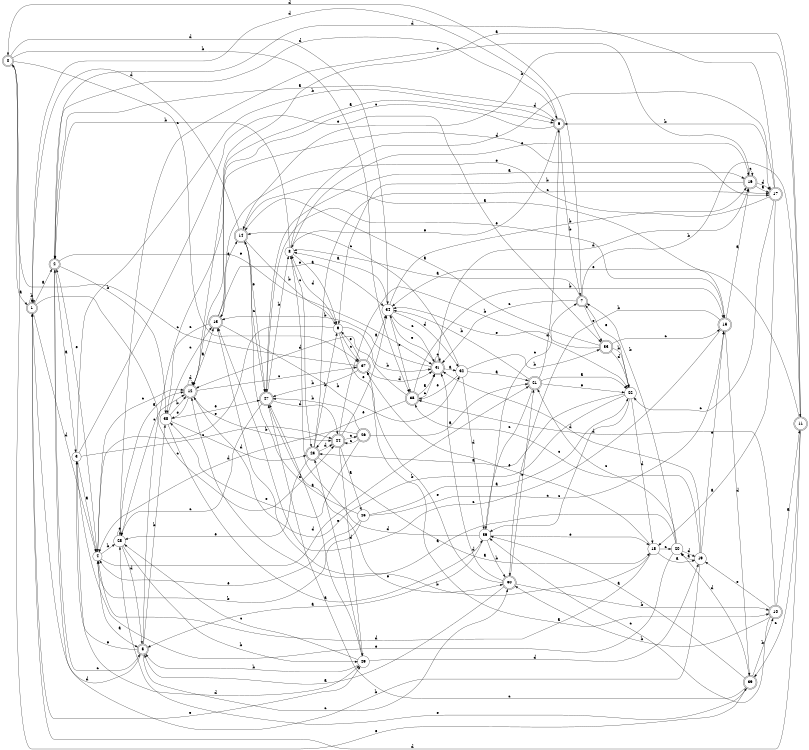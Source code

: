 digraph n32_9 {
__start0 [label="" shape="none"];

rankdir=LR;
size="8,5";

s0 [style="rounded,filled", color="black", fillcolor="white" shape="doublecircle", label="0"];
s1 [style="rounded,filled", color="black", fillcolor="white" shape="doublecircle", label="1"];
s2 [style="rounded,filled", color="black", fillcolor="white" shape="doublecircle", label="2"];
s3 [style="filled", color="black", fillcolor="white" shape="circle", label="3"];
s4 [style="filled", color="black", fillcolor="white" shape="circle", label="4"];
s5 [style="rounded,filled", color="black", fillcolor="white" shape="doublecircle", label="5"];
s6 [style="rounded,filled", color="black", fillcolor="white" shape="doublecircle", label="6"];
s7 [style="rounded,filled", color="black", fillcolor="white" shape="doublecircle", label="7"];
s8 [style="filled", color="black", fillcolor="white" shape="circle", label="8"];
s9 [style="filled", color="black", fillcolor="white" shape="circle", label="9"];
s10 [style="rounded,filled", color="black", fillcolor="white" shape="doublecircle", label="10"];
s11 [style="rounded,filled", color="black", fillcolor="white" shape="doublecircle", label="11"];
s12 [style="rounded,filled", color="black", fillcolor="white" shape="doublecircle", label="12"];
s13 [style="rounded,filled", color="black", fillcolor="white" shape="doublecircle", label="13"];
s14 [style="rounded,filled", color="black", fillcolor="white" shape="doublecircle", label="14"];
s15 [style="rounded,filled", color="black", fillcolor="white" shape="doublecircle", label="15"];
s16 [style="rounded,filled", color="black", fillcolor="white" shape="doublecircle", label="16"];
s17 [style="rounded,filled", color="black", fillcolor="white" shape="doublecircle", label="17"];
s18 [style="filled", color="black", fillcolor="white" shape="circle", label="18"];
s19 [style="filled", color="black", fillcolor="white" shape="circle", label="19"];
s20 [style="filled", color="black", fillcolor="white" shape="circle", label="20"];
s21 [style="rounded,filled", color="black", fillcolor="white" shape="doublecircle", label="21"];
s22 [style="filled", color="black", fillcolor="white" shape="circle", label="22"];
s23 [style="rounded,filled", color="black", fillcolor="white" shape="doublecircle", label="23"];
s24 [style="rounded,filled", color="black", fillcolor="white" shape="doublecircle", label="24"];
s25 [style="filled", color="black", fillcolor="white" shape="circle", label="25"];
s26 [style="rounded,filled", color="black", fillcolor="white" shape="doublecircle", label="26"];
s27 [style="rounded,filled", color="black", fillcolor="white" shape="doublecircle", label="27"];
s28 [style="filled", color="black", fillcolor="white" shape="circle", label="28"];
s29 [style="filled", color="black", fillcolor="white" shape="circle", label="29"];
s30 [style="rounded,filled", color="black", fillcolor="white" shape="doublecircle", label="30"];
s31 [style="rounded,filled", color="black", fillcolor="white" shape="doublecircle", label="31"];
s32 [style="filled", color="black", fillcolor="white" shape="circle", label="32"];
s33 [style="rounded,filled", color="black", fillcolor="white" shape="doublecircle", label="33"];
s34 [style="filled", color="black", fillcolor="white" shape="circle", label="34"];
s35 [style="rounded,filled", color="black", fillcolor="white" shape="doublecircle", label="35"];
s36 [style="filled", color="black", fillcolor="white" shape="circle", label="36"];
s37 [style="rounded,filled", color="black", fillcolor="white" shape="doublecircle", label="37"];
s38 [style="filled", color="black", fillcolor="white" shape="circle", label="38"];
s39 [style="rounded,filled", color="black", fillcolor="white" shape="doublecircle", label="39"];
s0 -> s1 [label="a"];
s0 -> s35 [label="b"];
s0 -> s37 [label="c"];
s0 -> s34 [label="d"];
s0 -> s39 [label="e"];
s1 -> s2 [label="a"];
s1 -> s1 [label="b"];
s1 -> s24 [label="c"];
s1 -> s4 [label="d"];
s1 -> s29 [label="e"];
s2 -> s3 [label="a"];
s2 -> s38 [label="b"];
s2 -> s5 [label="c"];
s2 -> s6 [label="d"];
s2 -> s31 [label="e"];
s3 -> s4 [label="a"];
s3 -> s6 [label="b"];
s3 -> s24 [label="c"];
s3 -> s29 [label="d"];
s3 -> s33 [label="e"];
s4 -> s5 [label="a"];
s4 -> s28 [label="b"];
s4 -> s12 [label="c"];
s4 -> s21 [label="d"];
s4 -> s2 [label="e"];
s5 -> s6 [label="a"];
s5 -> s38 [label="b"];
s5 -> s30 [label="c"];
s5 -> s1 [label="d"];
s5 -> s3 [label="e"];
s6 -> s2 [label="a"];
s6 -> s7 [label="b"];
s6 -> s12 [label="c"];
s6 -> s1 [label="d"];
s6 -> s8 [label="e"];
s7 -> s8 [label="a"];
s7 -> s11 [label="b"];
s7 -> s31 [label="c"];
s7 -> s0 [label="d"];
s7 -> s33 [label="e"];
s8 -> s9 [label="a"];
s8 -> s2 [label="b"];
s8 -> s23 [label="c"];
s8 -> s17 [label="d"];
s8 -> s16 [label="e"];
s9 -> s10 [label="a"];
s9 -> s31 [label="b"];
s9 -> s37 [label="c"];
s9 -> s8 [label="d"];
s9 -> s4 [label="e"];
s10 -> s11 [label="a"];
s10 -> s30 [label="b"];
s10 -> s36 [label="c"];
s10 -> s35 [label="d"];
s10 -> s19 [label="e"];
s11 -> s12 [label="a"];
s11 -> s14 [label="b"];
s11 -> s39 [label="c"];
s11 -> s1 [label="d"];
s11 -> s34 [label="e"];
s12 -> s13 [label="a"];
s12 -> s24 [label="b"];
s12 -> s37 [label="c"];
s12 -> s12 [label="d"];
s12 -> s38 [label="e"];
s13 -> s14 [label="a"];
s13 -> s32 [label="b"];
s13 -> s38 [label="c"];
s13 -> s17 [label="d"];
s13 -> s34 [label="e"];
s14 -> s15 [label="a"];
s14 -> s9 [label="b"];
s14 -> s27 [label="c"];
s14 -> s1 [label="d"];
s14 -> s27 [label="e"];
s15 -> s16 [label="a"];
s15 -> s30 [label="b"];
s15 -> s13 [label="c"];
s15 -> s39 [label="d"];
s15 -> s27 [label="e"];
s16 -> s17 [label="a"];
s16 -> s9 [label="b"];
s16 -> s16 [label="c"];
s16 -> s17 [label="d"];
s16 -> s28 [label="e"];
s17 -> s18 [label="a"];
s17 -> s6 [label="b"];
s17 -> s22 [label="c"];
s17 -> s2 [label="d"];
s17 -> s13 [label="e"];
s18 -> s19 [label="a"];
s18 -> s13 [label="b"];
s18 -> s20 [label="c"];
s18 -> s4 [label="d"];
s18 -> s37 [label="e"];
s19 -> s20 [label="a"];
s19 -> s2 [label="b"];
s19 -> s35 [label="c"];
s19 -> s31 [label="d"];
s19 -> s15 [label="e"];
s20 -> s12 [label="a"];
s20 -> s7 [label="b"];
s20 -> s21 [label="c"];
s20 -> s19 [label="d"];
s20 -> s3 [label="e"];
s21 -> s22 [label="a"];
s21 -> s34 [label="b"];
s21 -> s36 [label="c"];
s21 -> s6 [label="d"];
s21 -> s22 [label="e"];
s22 -> s23 [label="a"];
s22 -> s12 [label="b"];
s22 -> s36 [label="c"];
s22 -> s18 [label="d"];
s22 -> s7 [label="e"];
s23 -> s18 [label="a"];
s23 -> s9 [label="b"];
s23 -> s17 [label="c"];
s23 -> s24 [label="d"];
s23 -> s28 [label="e"];
s24 -> s25 [label="a"];
s24 -> s22 [label="b"];
s24 -> s26 [label="c"];
s24 -> s29 [label="d"];
s24 -> s34 [label="e"];
s25 -> s22 [label="a"];
s25 -> s4 [label="b"];
s25 -> s15 [label="c"];
s25 -> s14 [label="d"];
s25 -> s4 [label="e"];
s26 -> s21 [label="a"];
s26 -> s27 [label="b"];
s26 -> s24 [label="c"];
s26 -> s4 [label="d"];
s26 -> s38 [label="e"];
s27 -> s16 [label="a"];
s27 -> s8 [label="b"];
s27 -> s28 [label="c"];
s27 -> s24 [label="d"];
s27 -> s30 [label="e"];
s28 -> s12 [label="a"];
s28 -> s29 [label="b"];
s28 -> s12 [label="c"];
s28 -> s5 [label="d"];
s28 -> s28 [label="e"];
s29 -> s27 [label="a"];
s29 -> s5 [label="b"];
s29 -> s28 [label="c"];
s29 -> s19 [label="d"];
s29 -> s23 [label="e"];
s30 -> s5 [label="a"];
s30 -> s10 [label="b"];
s30 -> s21 [label="c"];
s30 -> s31 [label="d"];
s30 -> s37 [label="e"];
s31 -> s32 [label="a"];
s31 -> s13 [label="b"];
s31 -> s31 [label="c"];
s31 -> s16 [label="d"];
s31 -> s34 [label="e"];
s32 -> s21 [label="a"];
s32 -> s33 [label="b"];
s32 -> s14 [label="c"];
s32 -> s36 [label="d"];
s32 -> s35 [label="e"];
s33 -> s14 [label="a"];
s33 -> s22 [label="b"];
s33 -> s15 [label="c"];
s33 -> s22 [label="d"];
s33 -> s34 [label="e"];
s34 -> s8 [label="a"];
s34 -> s16 [label="b"];
s34 -> s31 [label="c"];
s34 -> s32 [label="d"];
s34 -> s35 [label="e"];
s35 -> s31 [label="a"];
s35 -> s15 [label="b"];
s35 -> s31 [label="c"];
s35 -> s12 [label="d"];
s35 -> s23 [label="e"];
s36 -> s5 [label="a"];
s36 -> s30 [label="b"];
s36 -> s7 [label="c"];
s36 -> s8 [label="d"];
s36 -> s18 [label="e"];
s37 -> s34 [label="a"];
s37 -> s27 [label="b"];
s37 -> s0 [label="c"];
s37 -> s31 [label="d"];
s37 -> s9 [label="e"];
s38 -> s36 [label="a"];
s38 -> s12 [label="b"];
s38 -> s13 [label="c"];
s38 -> s23 [label="d"];
s38 -> s27 [label="e"];
s39 -> s36 [label="a"];
s39 -> s10 [label="b"];
s39 -> s27 [label="c"];
s39 -> s20 [label="d"];
s39 -> s28 [label="e"];

}